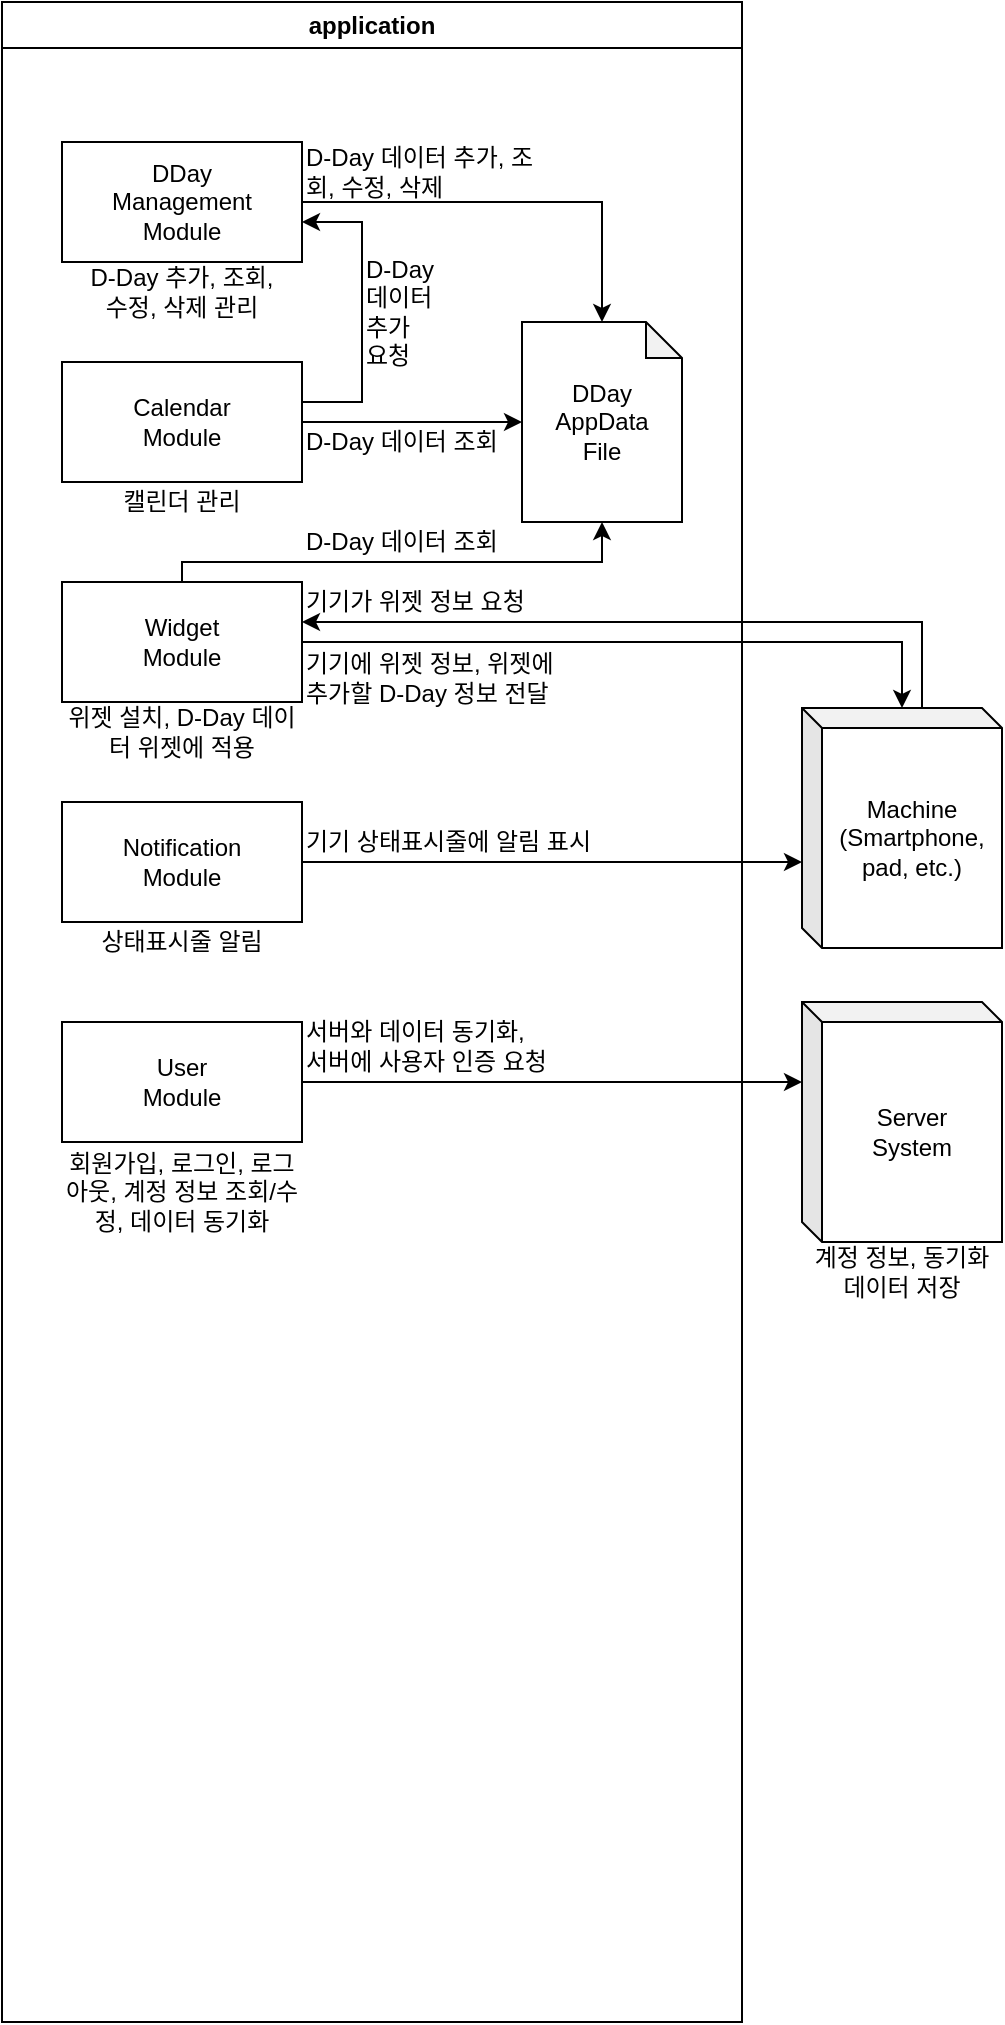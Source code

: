 <mxfile version="26.2.13">
  <diagram name="페이지-1" id="bhSuStpkLtEEY8tT8klw">
    <mxGraphModel dx="1488" dy="723" grid="1" gridSize="10" guides="1" tooltips="1" connect="1" arrows="1" fold="1" page="1" pageScale="1" pageWidth="827" pageHeight="1169" math="0" shadow="0">
      <root>
        <mxCell id="0" />
        <mxCell id="1" parent="0" />
        <mxCell id="Qbec9f8TBCMxM9Ceqzkb-2" value="application" style="swimlane;whiteSpace=wrap;html=1;" vertex="1" parent="1">
          <mxGeometry x="90" y="70" width="370" height="1010" as="geometry" />
        </mxCell>
        <mxCell id="Qbec9f8TBCMxM9Ceqzkb-11" style="edgeStyle=orthogonalEdgeStyle;rounded=0;orthogonalLoop=1;jettySize=auto;html=1;" edge="1" parent="Qbec9f8TBCMxM9Ceqzkb-2" source="Qbec9f8TBCMxM9Ceqzkb-3" target="Qbec9f8TBCMxM9Ceqzkb-4">
          <mxGeometry relative="1" as="geometry">
            <Array as="points">
              <mxPoint x="240" y="100" />
              <mxPoint x="240" y="100" />
            </Array>
          </mxGeometry>
        </mxCell>
        <mxCell id="Qbec9f8TBCMxM9Ceqzkb-3" value="DDay&lt;div&gt;Management&lt;/div&gt;&lt;div&gt;Module&lt;/div&gt;" style="rounded=0;whiteSpace=wrap;html=1;" vertex="1" parent="Qbec9f8TBCMxM9Ceqzkb-2">
          <mxGeometry x="30" y="70" width="120" height="60" as="geometry" />
        </mxCell>
        <mxCell id="Qbec9f8TBCMxM9Ceqzkb-4" value="DDay&lt;div&gt;AppData&lt;/div&gt;&lt;div&gt;File&lt;/div&gt;" style="shape=note;whiteSpace=wrap;html=1;backgroundOutline=1;darkOpacity=0.05;size=18;" vertex="1" parent="Qbec9f8TBCMxM9Ceqzkb-2">
          <mxGeometry x="260" y="160" width="80" height="100" as="geometry" />
        </mxCell>
        <mxCell id="Qbec9f8TBCMxM9Ceqzkb-13" style="edgeStyle=orthogonalEdgeStyle;rounded=0;orthogonalLoop=1;jettySize=auto;html=1;" edge="1" parent="Qbec9f8TBCMxM9Ceqzkb-2" source="Qbec9f8TBCMxM9Ceqzkb-6" target="Qbec9f8TBCMxM9Ceqzkb-4">
          <mxGeometry relative="1" as="geometry" />
        </mxCell>
        <mxCell id="Qbec9f8TBCMxM9Ceqzkb-29" style="edgeStyle=orthogonalEdgeStyle;rounded=0;orthogonalLoop=1;jettySize=auto;html=1;" edge="1" parent="Qbec9f8TBCMxM9Ceqzkb-2" source="Qbec9f8TBCMxM9Ceqzkb-6" target="Qbec9f8TBCMxM9Ceqzkb-3">
          <mxGeometry relative="1" as="geometry">
            <Array as="points">
              <mxPoint x="180" y="200" />
              <mxPoint x="180" y="110" />
            </Array>
          </mxGeometry>
        </mxCell>
        <mxCell id="Qbec9f8TBCMxM9Ceqzkb-6" value="Calendar&lt;div&gt;Module&lt;/div&gt;" style="rounded=0;whiteSpace=wrap;html=1;" vertex="1" parent="Qbec9f8TBCMxM9Ceqzkb-2">
          <mxGeometry x="30" y="180" width="120" height="60" as="geometry" />
        </mxCell>
        <mxCell id="Qbec9f8TBCMxM9Ceqzkb-9" value="D-Day 추가, 조회,&lt;div&gt;수정, 삭제 관리&lt;/div&gt;" style="text;html=1;align=center;verticalAlign=middle;whiteSpace=wrap;rounded=0;" vertex="1" parent="Qbec9f8TBCMxM9Ceqzkb-2">
          <mxGeometry x="30" y="130" width="120" height="30" as="geometry" />
        </mxCell>
        <mxCell id="Qbec9f8TBCMxM9Ceqzkb-10" value="캘린더 관리" style="text;html=1;align=center;verticalAlign=middle;whiteSpace=wrap;rounded=0;" vertex="1" parent="Qbec9f8TBCMxM9Ceqzkb-2">
          <mxGeometry x="30" y="240" width="120" height="20" as="geometry" />
        </mxCell>
        <mxCell id="Qbec9f8TBCMxM9Ceqzkb-12" value="D-Day 데이터 추가, 조회, 수정, 삭제" style="text;html=1;align=left;verticalAlign=middle;whiteSpace=wrap;rounded=0;" vertex="1" parent="Qbec9f8TBCMxM9Ceqzkb-2">
          <mxGeometry x="150" y="70" width="120" height="30" as="geometry" />
        </mxCell>
        <mxCell id="Qbec9f8TBCMxM9Ceqzkb-14" value="D-Day 데이터 조회" style="text;html=1;align=left;verticalAlign=middle;whiteSpace=wrap;rounded=0;" vertex="1" parent="Qbec9f8TBCMxM9Ceqzkb-2">
          <mxGeometry x="150" y="210" width="110" height="20" as="geometry" />
        </mxCell>
        <mxCell id="Qbec9f8TBCMxM9Ceqzkb-31" style="edgeStyle=orthogonalEdgeStyle;rounded=0;orthogonalLoop=1;jettySize=auto;html=1;" edge="1" parent="Qbec9f8TBCMxM9Ceqzkb-2" source="Qbec9f8TBCMxM9Ceqzkb-19" target="Qbec9f8TBCMxM9Ceqzkb-4">
          <mxGeometry relative="1" as="geometry">
            <Array as="points">
              <mxPoint x="90" y="280" />
              <mxPoint x="300" y="280" />
            </Array>
          </mxGeometry>
        </mxCell>
        <mxCell id="Qbec9f8TBCMxM9Ceqzkb-19" value="Widget&lt;div&gt;Module&lt;/div&gt;" style="rounded=0;whiteSpace=wrap;html=1;" vertex="1" parent="Qbec9f8TBCMxM9Ceqzkb-2">
          <mxGeometry x="30" y="290" width="120" height="60" as="geometry" />
        </mxCell>
        <mxCell id="Qbec9f8TBCMxM9Ceqzkb-20" value="위젯 설치, D-Day 데이터 위젯에 적용" style="text;html=1;align=center;verticalAlign=middle;whiteSpace=wrap;rounded=0;" vertex="1" parent="Qbec9f8TBCMxM9Ceqzkb-2">
          <mxGeometry x="30" y="350" width="120" height="30" as="geometry" />
        </mxCell>
        <mxCell id="Qbec9f8TBCMxM9Ceqzkb-24" value="기기 상태표시줄에 알림 표시" style="text;html=1;align=left;verticalAlign=middle;whiteSpace=wrap;rounded=0;" vertex="1" parent="Qbec9f8TBCMxM9Ceqzkb-2">
          <mxGeometry x="150" y="410" width="150" height="20" as="geometry" />
        </mxCell>
        <mxCell id="Qbec9f8TBCMxM9Ceqzkb-17" value="Notification&lt;div&gt;Module&lt;/div&gt;" style="rounded=0;whiteSpace=wrap;html=1;" vertex="1" parent="Qbec9f8TBCMxM9Ceqzkb-2">
          <mxGeometry x="30" y="400" width="120" height="60" as="geometry" />
        </mxCell>
        <mxCell id="Qbec9f8TBCMxM9Ceqzkb-18" value="상태표시줄 알림" style="text;html=1;align=center;verticalAlign=middle;whiteSpace=wrap;rounded=0;" vertex="1" parent="Qbec9f8TBCMxM9Ceqzkb-2">
          <mxGeometry x="30" y="460" width="120" height="20" as="geometry" />
        </mxCell>
        <mxCell id="Qbec9f8TBCMxM9Ceqzkb-26" value="기기가 위젯 정보 요청" style="text;html=1;align=left;verticalAlign=middle;whiteSpace=wrap;rounded=0;" vertex="1" parent="Qbec9f8TBCMxM9Ceqzkb-2">
          <mxGeometry x="150" y="290" width="120" height="20" as="geometry" />
        </mxCell>
        <mxCell id="Qbec9f8TBCMxM9Ceqzkb-30" value="D-Day&lt;div&gt;데이터&lt;/div&gt;&lt;div&gt;추가&lt;/div&gt;&lt;div&gt;요청&lt;/div&gt;" style="text;html=1;align=left;verticalAlign=middle;whiteSpace=wrap;rounded=0;" vertex="1" parent="Qbec9f8TBCMxM9Ceqzkb-2">
          <mxGeometry x="180" y="120" width="50" height="70" as="geometry" />
        </mxCell>
        <mxCell id="Qbec9f8TBCMxM9Ceqzkb-32" value="D-Day 데이터 조회" style="text;html=1;align=left;verticalAlign=middle;whiteSpace=wrap;rounded=0;" vertex="1" parent="Qbec9f8TBCMxM9Ceqzkb-2">
          <mxGeometry x="150" y="260" width="120" height="20" as="geometry" />
        </mxCell>
        <mxCell id="Qbec9f8TBCMxM9Ceqzkb-33" value="User&lt;div&gt;Module&lt;/div&gt;" style="rounded=0;whiteSpace=wrap;html=1;" vertex="1" parent="Qbec9f8TBCMxM9Ceqzkb-2">
          <mxGeometry x="30" y="510" width="120" height="60" as="geometry" />
        </mxCell>
        <mxCell id="Qbec9f8TBCMxM9Ceqzkb-34" value="회원가입, 로그인, 로그아웃, 계정 정보 조회/수정, 데이터 동기화" style="text;html=1;align=center;verticalAlign=middle;whiteSpace=wrap;rounded=0;" vertex="1" parent="Qbec9f8TBCMxM9Ceqzkb-2">
          <mxGeometry x="30" y="570" width="120" height="50" as="geometry" />
        </mxCell>
        <mxCell id="Qbec9f8TBCMxM9Ceqzkb-15" value="Machine&lt;div&gt;(Smartphone, pad, etc.)&lt;/div&gt;" style="shape=cube;whiteSpace=wrap;html=1;boundedLbl=1;backgroundOutline=1;darkOpacity=0.05;darkOpacity2=0.1;size=10;" vertex="1" parent="1">
          <mxGeometry x="490" y="423" width="100" height="120" as="geometry" />
        </mxCell>
        <mxCell id="Qbec9f8TBCMxM9Ceqzkb-21" style="edgeStyle=orthogonalEdgeStyle;rounded=0;orthogonalLoop=1;jettySize=auto;html=1;" edge="1" parent="1" source="Qbec9f8TBCMxM9Ceqzkb-17" target="Qbec9f8TBCMxM9Ceqzkb-15">
          <mxGeometry relative="1" as="geometry">
            <Array as="points">
              <mxPoint x="350" y="500" />
              <mxPoint x="350" y="500" />
            </Array>
          </mxGeometry>
        </mxCell>
        <mxCell id="Qbec9f8TBCMxM9Ceqzkb-23" style="edgeStyle=orthogonalEdgeStyle;rounded=0;orthogonalLoop=1;jettySize=auto;html=1;startArrow=classic;startFill=1;endArrow=none;" edge="1" parent="1" source="Qbec9f8TBCMxM9Ceqzkb-19" target="Qbec9f8TBCMxM9Ceqzkb-15">
          <mxGeometry relative="1" as="geometry">
            <Array as="points">
              <mxPoint x="550" y="380" />
            </Array>
          </mxGeometry>
        </mxCell>
        <mxCell id="Qbec9f8TBCMxM9Ceqzkb-27" style="edgeStyle=orthogonalEdgeStyle;rounded=0;orthogonalLoop=1;jettySize=auto;html=1;" edge="1" parent="1" source="Qbec9f8TBCMxM9Ceqzkb-19" target="Qbec9f8TBCMxM9Ceqzkb-15">
          <mxGeometry relative="1" as="geometry" />
        </mxCell>
        <mxCell id="Qbec9f8TBCMxM9Ceqzkb-28" value="기기에 위젯 정보, 위젯에 추가할 D-Day 정보 전달" style="text;html=1;align=left;verticalAlign=middle;whiteSpace=wrap;rounded=0;" vertex="1" parent="1">
          <mxGeometry x="240" y="393" width="140" height="30" as="geometry" />
        </mxCell>
        <mxCell id="Qbec9f8TBCMxM9Ceqzkb-35" value="Server&lt;div&gt;System&lt;/div&gt;" style="shape=cube;whiteSpace=wrap;html=1;boundedLbl=1;backgroundOutline=1;darkOpacity=0.05;darkOpacity2=0.1;size=10;" vertex="1" parent="1">
          <mxGeometry x="490" y="570" width="100" height="120" as="geometry" />
        </mxCell>
        <mxCell id="Qbec9f8TBCMxM9Ceqzkb-36" value="계정 정보, 동기화 데이터 저장" style="text;html=1;align=center;verticalAlign=middle;whiteSpace=wrap;rounded=0;" vertex="1" parent="1">
          <mxGeometry x="490" y="690" width="100" height="30" as="geometry" />
        </mxCell>
        <mxCell id="Qbec9f8TBCMxM9Ceqzkb-38" style="edgeStyle=orthogonalEdgeStyle;rounded=0;orthogonalLoop=1;jettySize=auto;html=1;" edge="1" parent="1" source="Qbec9f8TBCMxM9Ceqzkb-33" target="Qbec9f8TBCMxM9Ceqzkb-35">
          <mxGeometry relative="1" as="geometry">
            <Array as="points">
              <mxPoint x="430" y="610" />
              <mxPoint x="430" y="610" />
            </Array>
          </mxGeometry>
        </mxCell>
        <mxCell id="Qbec9f8TBCMxM9Ceqzkb-39" value="서버와 데이터 동기화,&lt;div&gt;서버에 사용자 인증 요청&lt;/div&gt;" style="text;html=1;align=left;verticalAlign=middle;whiteSpace=wrap;rounded=0;" vertex="1" parent="1">
          <mxGeometry x="240" y="577" width="180" height="30" as="geometry" />
        </mxCell>
      </root>
    </mxGraphModel>
  </diagram>
</mxfile>
